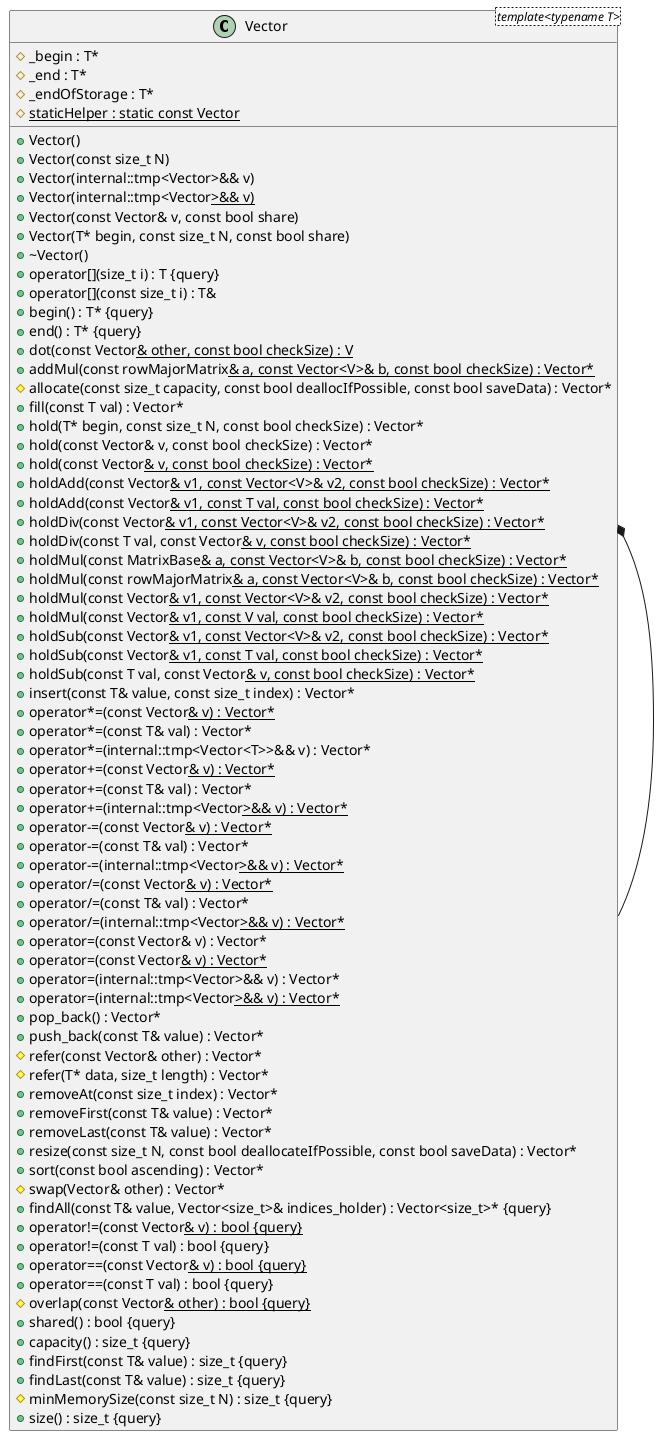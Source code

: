 @startuml





/' Objects '/

class Vector <template<typename T>> {
	+Vector()
	+Vector(const size_t N)
	+Vector(internal::tmp<Vector>&& v)
	+Vector(internal::tmp<Vector<U>>&& v)
	+Vector(const Vector& v, const bool share)
	+Vector(T* begin, const size_t N, const bool share)
	+~Vector()
	+operator[](size_t i) : T {query}
	+operator[](const size_t i) : T&
	#_begin : T*
	#_end : T*
	#_endOfStorage : T*
	+begin() : T* {query}
	+end() : T* {query}
	+dot(const Vector<U>& other, const bool checkSize) : V
	+addMul(const rowMajorMatrix<U>& a, const Vector<V>& b, const bool checkSize) : Vector*
	#allocate(const size_t capacity, const bool deallocIfPossible, const bool saveData) : Vector*
	+fill(const T val) : Vector*
	+hold(T* begin, const size_t N, const bool checkSize) : Vector*
	+hold(const Vector& v, const bool checkSize) : Vector*
	+hold(const Vector<U>& v, const bool checkSize) : Vector*
	+holdAdd(const Vector<U>& v1, const Vector<V>& v2, const bool checkSize) : Vector*
	+holdAdd(const Vector<U>& v1, const T val, const bool checkSize) : Vector*
	+holdDiv(const Vector<U>& v1, const Vector<V>& v2, const bool checkSize) : Vector*
	+holdDiv(const T val, const Vector<U>& v, const bool checkSize) : Vector*
	+holdMul(const MatrixBase<U>& a, const Vector<V>& b, const bool checkSize) : Vector*
	+holdMul(const rowMajorMatrix<U>& a, const Vector<V>& b, const bool checkSize) : Vector*
	+holdMul(const Vector<U>& v1, const Vector<V>& v2, const bool checkSize) : Vector*
	+holdMul(const Vector<U>& v1, const V val, const bool checkSize) : Vector*
	+holdSub(const Vector<U>& v1, const Vector<V>& v2, const bool checkSize) : Vector*
	+holdSub(const Vector<U>& v1, const T val, const bool checkSize) : Vector*
	+holdSub(const T val, const Vector<U>& v, const bool checkSize) : Vector*
	+insert(const T& value, const size_t index) : Vector*
	+operator*=(const Vector<U>& v) : Vector*
	+operator*=(const T& val) : Vector*
	+operator*=(internal::tmp<Vector<T>>&& v) : Vector*
	+operator+=(const Vector<U>& v) : Vector*
	+operator+=(const T& val) : Vector*
	+operator+=(internal::tmp<Vector<U>>&& v) : Vector*
	+operator-=(const Vector<U>& v) : Vector*
	+operator-=(const T& val) : Vector*
	+operator-=(internal::tmp<Vector<U>>&& v) : Vector*
	+operator/=(const Vector<U>& v) : Vector*
	+operator/=(const T& val) : Vector*
	+operator/=(internal::tmp<Vector<U>>&& v) : Vector*
	+operator=(const Vector& v) : Vector*
	+operator=(const Vector<U>& v) : Vector*
	+operator=(internal::tmp<Vector>&& v) : Vector*
	+operator=(internal::tmp<Vector<U>>&& v) : Vector*
	+pop_back() : Vector*
	+push_back(const T& value) : Vector*
	#refer(const Vector& other) : Vector*
	#refer(T* data, size_t length) : Vector*
	+removeAt(const size_t index) : Vector*
	+removeFirst(const T& value) : Vector*
	+removeLast(const T& value) : Vector*
	+resize(const size_t N, const bool deallocateIfPossible, const bool saveData) : Vector*
	+sort(const bool ascending) : Vector*
	#swap(Vector& other) : Vector*
	+findAll(const T& value, Vector<size_t>& indices_holder) : Vector<size_t>* {query}
	+operator!=(const Vector<U>& v) : bool {query}
	+operator!=(const T val) : bool {query}
	+operator==(const Vector<U>& v) : bool {query}
	+operator==(const T val) : bool {query}
	#overlap(const Vector<U>& other) : bool {query}
	+shared() : bool {query}
	+capacity() : size_t {query}
	+findFirst(const T& value) : size_t {query}
	+findLast(const T& value) : size_t {query}
	#minMemorySize(const size_t N) : size_t {query}
	+size() : size_t {query}
	#{static} staticHelper : static const Vector
}





/' Inheritance relationships '/




/' Aggregation relationships '/

.Vector *-- .Vector






/' Nested objects '/



@enduml
